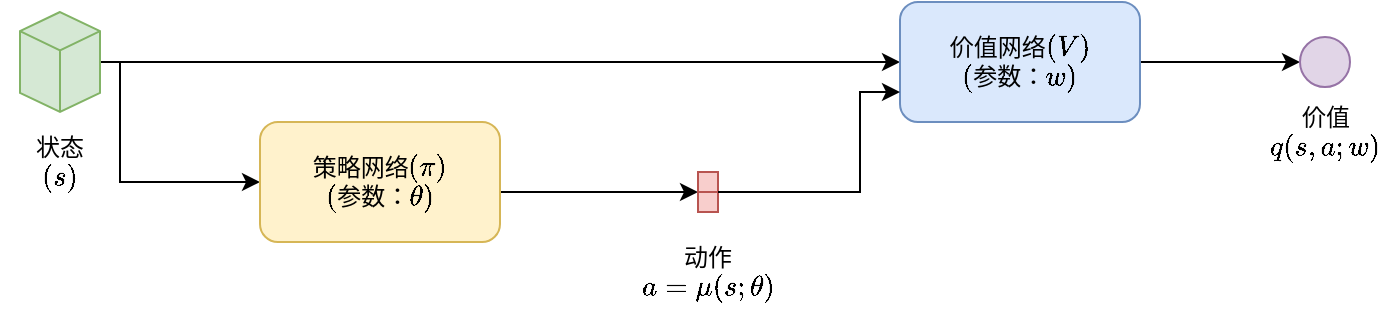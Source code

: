 <mxfile version="22.1.11" type="github">
  <diagram name="第 1 页" id="43Cnd8VdUenX0ajWUWE2">
    <mxGraphModel dx="1430" dy="903" grid="1" gridSize="10" guides="1" tooltips="1" connect="1" arrows="1" fold="1" page="1" pageScale="1" pageWidth="827" pageHeight="1169" math="1" shadow="0">
      <root>
        <mxCell id="0" />
        <mxCell id="1" parent="0" />
        <mxCell id="4n3Woc57Hf9-TMv_nCyv-10" style="edgeStyle=orthogonalEdgeStyle;rounded=0;orthogonalLoop=1;jettySize=auto;html=1;entryX=0;entryY=0.5;entryDx=0;entryDy=0;" parent="1" source="4n3Woc57Hf9-TMv_nCyv-1" target="4n3Woc57Hf9-TMv_nCyv-9" edge="1">
          <mxGeometry relative="1" as="geometry">
            <Array as="points">
              <mxPoint x="380" y="265" />
              <mxPoint x="380" y="265" />
            </Array>
          </mxGeometry>
        </mxCell>
        <mxCell id="4n3Woc57Hf9-TMv_nCyv-11" style="edgeStyle=orthogonalEdgeStyle;rounded=0;orthogonalLoop=1;jettySize=auto;html=1;entryX=0;entryY=0.5;entryDx=0;entryDy=0;" parent="1" source="4n3Woc57Hf9-TMv_nCyv-1" target="4n3Woc57Hf9-TMv_nCyv-5" edge="1">
          <mxGeometry relative="1" as="geometry">
            <Array as="points">
              <mxPoint x="90" y="265" />
              <mxPoint x="90" y="325" />
            </Array>
          </mxGeometry>
        </mxCell>
        <mxCell id="4n3Woc57Hf9-TMv_nCyv-1" value="" style="html=1;shape=mxgraph.basic.isocube;isoAngle=15;flipH=1;flipV=0;fillColor=#d5e8d4;strokeColor=#82b366;" parent="1" vertex="1">
          <mxGeometry x="40" y="240" width="40" height="50" as="geometry" />
        </mxCell>
        <mxCell id="4n3Woc57Hf9-TMv_nCyv-3" value="&lt;div&gt;状态&lt;/div&gt;&lt;div&gt;`(s)`&lt;br&gt;&lt;/div&gt;" style="text;strokeColor=none;align=center;fillColor=none;html=1;verticalAlign=middle;whiteSpace=wrap;rounded=0;" parent="1" vertex="1">
          <mxGeometry x="30" y="300" width="60" height="30" as="geometry" />
        </mxCell>
        <mxCell id="4n3Woc57Hf9-TMv_nCyv-13" style="edgeStyle=orthogonalEdgeStyle;rounded=0;orthogonalLoop=1;jettySize=auto;html=1;entryX=0;entryY=0;entryDx=0;entryDy=0;" parent="1" source="4n3Woc57Hf9-TMv_nCyv-5" target="4n3Woc57Hf9-TMv_nCyv-7" edge="1">
          <mxGeometry relative="1" as="geometry">
            <Array as="points">
              <mxPoint x="370" y="330" />
              <mxPoint x="370" y="330" />
            </Array>
          </mxGeometry>
        </mxCell>
        <mxCell id="4n3Woc57Hf9-TMv_nCyv-5" value="&lt;div&gt;策略网络`(\pi)`&lt;/div&gt;&lt;div&gt;`(参数：\theta)`&lt;br&gt;&lt;/div&gt;" style="rounded=1;whiteSpace=wrap;html=1;fillColor=#fff2cc;strokeColor=#d6b656;" parent="1" vertex="1">
          <mxGeometry x="160" y="295" width="120" height="60" as="geometry" />
        </mxCell>
        <mxCell id="4n3Woc57Hf9-TMv_nCyv-8" value="" style="group" parent="1" vertex="1" connectable="0">
          <mxGeometry x="379" y="320" width="10" height="20" as="geometry" />
        </mxCell>
        <mxCell id="4n3Woc57Hf9-TMv_nCyv-6" value="" style="rounded=0;whiteSpace=wrap;html=1;fillColor=#f8cecc;strokeColor=#b85450;" parent="4n3Woc57Hf9-TMv_nCyv-8" vertex="1">
          <mxGeometry width="10" height="10" as="geometry" />
        </mxCell>
        <mxCell id="4n3Woc57Hf9-TMv_nCyv-7" value="" style="rounded=0;whiteSpace=wrap;html=1;fillColor=#f8cecc;strokeColor=#b85450;" parent="4n3Woc57Hf9-TMv_nCyv-8" vertex="1">
          <mxGeometry y="10" width="10" height="10" as="geometry" />
        </mxCell>
        <mxCell id="4n3Woc57Hf9-TMv_nCyv-18" style="edgeStyle=orthogonalEdgeStyle;rounded=0;orthogonalLoop=1;jettySize=auto;html=1;entryX=0;entryY=0.5;entryDx=0;entryDy=0;" parent="1" source="4n3Woc57Hf9-TMv_nCyv-9" target="4n3Woc57Hf9-TMv_nCyv-16" edge="1">
          <mxGeometry relative="1" as="geometry" />
        </mxCell>
        <mxCell id="4n3Woc57Hf9-TMv_nCyv-9" value="&lt;div&gt;价值网络`(V)`&lt;/div&gt;&lt;div&gt;`(参数：w)`&lt;br&gt;&lt;/div&gt;" style="rounded=1;whiteSpace=wrap;html=1;fillColor=#dae8fc;strokeColor=#6c8ebf;" parent="1" vertex="1">
          <mxGeometry x="480" y="235" width="120" height="60" as="geometry" />
        </mxCell>
        <mxCell id="4n3Woc57Hf9-TMv_nCyv-14" style="edgeStyle=orthogonalEdgeStyle;rounded=0;orthogonalLoop=1;jettySize=auto;html=1;exitX=1;exitY=0;exitDx=0;exitDy=0;entryX=0;entryY=0.75;entryDx=0;entryDy=0;" parent="1" source="4n3Woc57Hf9-TMv_nCyv-7" target="4n3Woc57Hf9-TMv_nCyv-9" edge="1">
          <mxGeometry relative="1" as="geometry">
            <Array as="points">
              <mxPoint x="460" y="330" />
              <mxPoint x="460" y="280" />
            </Array>
          </mxGeometry>
        </mxCell>
        <mxCell id="4n3Woc57Hf9-TMv_nCyv-15" value="&lt;div&gt;动作&lt;br&gt;&lt;/div&gt;&lt;div&gt;`a = \mu(s;\theta)`&lt;/div&gt;" style="text;strokeColor=none;align=center;fillColor=none;html=1;verticalAlign=middle;whiteSpace=wrap;rounded=0;" parent="1" vertex="1">
          <mxGeometry x="354" y="355" width="60" height="30" as="geometry" />
        </mxCell>
        <mxCell id="4n3Woc57Hf9-TMv_nCyv-16" value="" style="ellipse;whiteSpace=wrap;html=1;aspect=fixed;fillColor=#e1d5e7;strokeColor=#9673a6;" parent="1" vertex="1">
          <mxGeometry x="680" y="252.5" width="25" height="25" as="geometry" />
        </mxCell>
        <mxCell id="4n3Woc57Hf9-TMv_nCyv-17" value="&lt;div&gt;价值&lt;/div&gt;&lt;div&gt;`q(s,a;w)`&lt;br&gt;&lt;/div&gt;" style="text;strokeColor=none;align=center;fillColor=none;html=1;verticalAlign=middle;whiteSpace=wrap;rounded=0;" parent="1" vertex="1">
          <mxGeometry x="662.5" y="285" width="60" height="30" as="geometry" />
        </mxCell>
        <mxCell id="U9N0EzaF4Dx3Irnbch0B-1" value="&amp;nbsp;" style="text;whiteSpace=wrap;html=1;" vertex="1" parent="1">
          <mxGeometry x="230" y="300" width="40" height="40" as="geometry" />
        </mxCell>
      </root>
    </mxGraphModel>
  </diagram>
</mxfile>
